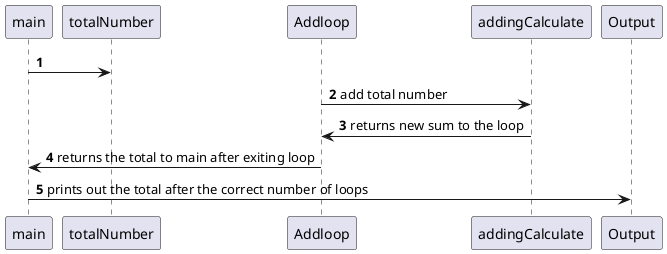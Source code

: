 @startuml
'https://plantuml.com/sequence-diagram

autonumber
main-> totalNumber
Addloop -> addingCalculate: add total number
Addloop <- addingCalculate: returns new sum to the loop
Addloop -> main : returns the total to main after exiting loop
main -> Output : prints out the total after the correct number of loops






@enduml